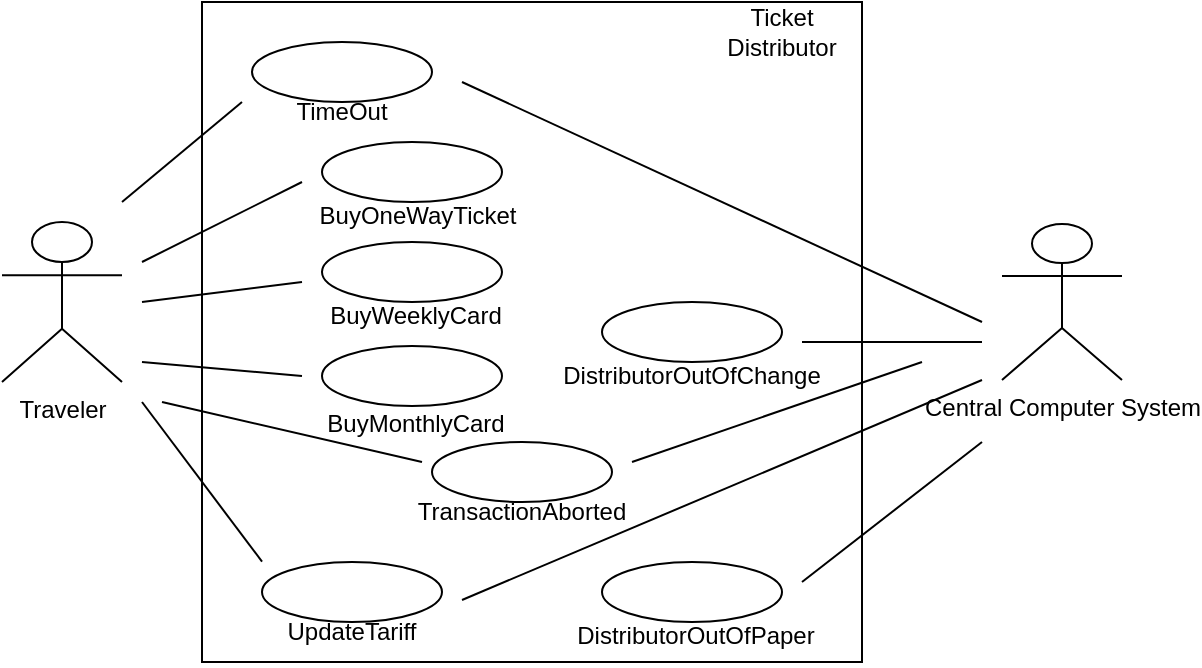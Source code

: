 <mxfile version="24.6.4" type="github">
  <diagram name="Page-1" id="e7e014a7-5840-1c2e-5031-d8a46d1fe8dd">
    <mxGraphModel dx="1430" dy="757" grid="1" gridSize="10" guides="1" tooltips="1" connect="1" arrows="1" fold="1" page="1" pageScale="1" pageWidth="1169" pageHeight="826" background="none" math="0" shadow="0">
      <root>
        <mxCell id="0" />
        <mxCell id="1" parent="0" />
        <mxCell id="se07cLiCDisu67ip80GB-54" value="" style="whiteSpace=wrap;html=1;aspect=fixed;" vertex="1" parent="1">
          <mxGeometry x="370" y="250" width="330" height="330" as="geometry" />
        </mxCell>
        <mxCell id="se07cLiCDisu67ip80GB-41" value="Traveler" style="shape=umlActor;verticalLabelPosition=bottom;verticalAlign=top;html=1;" vertex="1" parent="1">
          <mxGeometry x="270" y="360" width="60" height="80" as="geometry" />
        </mxCell>
        <mxCell id="se07cLiCDisu67ip80GB-45" value="" style="ellipse;whiteSpace=wrap;html=1;" vertex="1" parent="1">
          <mxGeometry x="430" y="320" width="90" height="30" as="geometry" />
        </mxCell>
        <mxCell id="se07cLiCDisu67ip80GB-46" value="BuyOneWayTicket" style="text;html=1;align=center;verticalAlign=middle;whiteSpace=wrap;rounded=0;" vertex="1" parent="1">
          <mxGeometry x="448" y="342" width="60" height="30" as="geometry" />
        </mxCell>
        <mxCell id="se07cLiCDisu67ip80GB-47" value="" style="ellipse;whiteSpace=wrap;html=1;" vertex="1" parent="1">
          <mxGeometry x="430" y="370" width="90" height="30" as="geometry" />
        </mxCell>
        <mxCell id="se07cLiCDisu67ip80GB-48" value="BuyWeeklyCard" style="text;html=1;align=center;verticalAlign=middle;whiteSpace=wrap;rounded=0;" vertex="1" parent="1">
          <mxGeometry x="447" y="392" width="60" height="30" as="geometry" />
        </mxCell>
        <mxCell id="se07cLiCDisu67ip80GB-49" value="" style="ellipse;whiteSpace=wrap;html=1;" vertex="1" parent="1">
          <mxGeometry x="430" y="422" width="90" height="30" as="geometry" />
        </mxCell>
        <mxCell id="se07cLiCDisu67ip80GB-50" value="BuyMonthlyCard" style="text;html=1;align=center;verticalAlign=middle;whiteSpace=wrap;rounded=0;" vertex="1" parent="1">
          <mxGeometry x="447" y="446" width="60" height="30" as="geometry" />
        </mxCell>
        <mxCell id="se07cLiCDisu67ip80GB-51" value="Central Computer System" style="shape=umlActor;verticalLabelPosition=bottom;verticalAlign=top;html=1;" vertex="1" parent="1">
          <mxGeometry x="770" y="361" width="60" height="78" as="geometry" />
        </mxCell>
        <mxCell id="se07cLiCDisu67ip80GB-52" value="" style="endArrow=none;html=1;rounded=0;" edge="1" parent="1">
          <mxGeometry width="50" height="50" relative="1" as="geometry">
            <mxPoint x="340" y="380" as="sourcePoint" />
            <mxPoint x="420" y="340" as="targetPoint" />
          </mxGeometry>
        </mxCell>
        <mxCell id="se07cLiCDisu67ip80GB-53" value="" style="endArrow=none;html=1;rounded=0;" edge="1" parent="1">
          <mxGeometry width="50" height="50" relative="1" as="geometry">
            <mxPoint x="340" y="400" as="sourcePoint" />
            <mxPoint x="420" y="390" as="targetPoint" />
          </mxGeometry>
        </mxCell>
        <mxCell id="se07cLiCDisu67ip80GB-55" value="Ticket Distributor" style="text;html=1;align=center;verticalAlign=middle;whiteSpace=wrap;rounded=0;" vertex="1" parent="1">
          <mxGeometry x="630" y="250" width="60" height="30" as="geometry" />
        </mxCell>
        <mxCell id="se07cLiCDisu67ip80GB-56" value="" style="endArrow=none;html=1;rounded=0;" edge="1" parent="1">
          <mxGeometry width="50" height="50" relative="1" as="geometry">
            <mxPoint x="340" y="430" as="sourcePoint" />
            <mxPoint x="420" y="437" as="targetPoint" />
          </mxGeometry>
        </mxCell>
        <mxCell id="se07cLiCDisu67ip80GB-58" value="" style="ellipse;whiteSpace=wrap;html=1;" vertex="1" parent="1">
          <mxGeometry x="400" y="530" width="90" height="30" as="geometry" />
        </mxCell>
        <mxCell id="se07cLiCDisu67ip80GB-59" value="UpdateTariff" style="text;html=1;align=center;verticalAlign=middle;whiteSpace=wrap;rounded=0;" vertex="1" parent="1">
          <mxGeometry x="415" y="550" width="60" height="30" as="geometry" />
        </mxCell>
        <mxCell id="se07cLiCDisu67ip80GB-60" value="" style="endArrow=none;html=1;rounded=0;entryX=0.091;entryY=0.848;entryDx=0;entryDy=0;entryPerimeter=0;" edge="1" parent="1" target="se07cLiCDisu67ip80GB-54">
          <mxGeometry width="50" height="50" relative="1" as="geometry">
            <mxPoint x="340" y="450" as="sourcePoint" />
            <mxPoint x="390" y="530" as="targetPoint" />
          </mxGeometry>
        </mxCell>
        <mxCell id="se07cLiCDisu67ip80GB-62" value="" style="endArrow=none;html=1;rounded=0;" edge="1" parent="1">
          <mxGeometry width="50" height="50" relative="1" as="geometry">
            <mxPoint x="500" y="549" as="sourcePoint" />
            <mxPoint x="760" y="439" as="targetPoint" />
          </mxGeometry>
        </mxCell>
        <mxCell id="se07cLiCDisu67ip80GB-63" value="" style="ellipse;whiteSpace=wrap;html=1;" vertex="1" parent="1">
          <mxGeometry x="395" y="270" width="90" height="30" as="geometry" />
        </mxCell>
        <mxCell id="se07cLiCDisu67ip80GB-64" value="" style="endArrow=none;html=1;rounded=0;" edge="1" parent="1">
          <mxGeometry width="50" height="50" relative="1" as="geometry">
            <mxPoint x="330" y="350" as="sourcePoint" />
            <mxPoint x="390" y="300" as="targetPoint" />
          </mxGeometry>
        </mxCell>
        <mxCell id="se07cLiCDisu67ip80GB-67" value="TimeOut" style="text;html=1;align=center;verticalAlign=middle;whiteSpace=wrap;rounded=0;" vertex="1" parent="1">
          <mxGeometry x="410" y="290" width="60" height="30" as="geometry" />
        </mxCell>
        <mxCell id="se07cLiCDisu67ip80GB-68" value="" style="endArrow=none;html=1;rounded=0;" edge="1" parent="1">
          <mxGeometry width="50" height="50" relative="1" as="geometry">
            <mxPoint x="500" y="290" as="sourcePoint" />
            <mxPoint x="760" y="410" as="targetPoint" />
          </mxGeometry>
        </mxCell>
        <mxCell id="se07cLiCDisu67ip80GB-69" value="" style="ellipse;whiteSpace=wrap;html=1;" vertex="1" parent="1">
          <mxGeometry x="570" y="530" width="90" height="30" as="geometry" />
        </mxCell>
        <mxCell id="se07cLiCDisu67ip80GB-71" value="" style="endArrow=none;html=1;rounded=0;" edge="1" parent="1">
          <mxGeometry width="50" height="50" relative="1" as="geometry">
            <mxPoint x="670" y="540" as="sourcePoint" />
            <mxPoint x="760" y="470" as="targetPoint" />
          </mxGeometry>
        </mxCell>
        <mxCell id="se07cLiCDisu67ip80GB-72" value="DistributorOutOfPaper" style="text;html=1;align=center;verticalAlign=middle;whiteSpace=wrap;rounded=0;" vertex="1" parent="1">
          <mxGeometry x="587" y="552" width="60" height="30" as="geometry" />
        </mxCell>
        <mxCell id="se07cLiCDisu67ip80GB-73" value="" style="ellipse;whiteSpace=wrap;html=1;" vertex="1" parent="1">
          <mxGeometry x="570" y="400" width="90" height="30" as="geometry" />
        </mxCell>
        <mxCell id="se07cLiCDisu67ip80GB-70" value="" style="endArrow=none;html=1;rounded=0;" edge="1" parent="1">
          <mxGeometry width="50" height="50" relative="1" as="geometry">
            <mxPoint x="670" y="420" as="sourcePoint" />
            <mxPoint x="760" y="420" as="targetPoint" />
          </mxGeometry>
        </mxCell>
        <mxCell id="se07cLiCDisu67ip80GB-74" value="DistributorOutOfChange" style="text;html=1;align=center;verticalAlign=middle;whiteSpace=wrap;rounded=0;" vertex="1" parent="1">
          <mxGeometry x="585" y="422" width="60" height="30" as="geometry" />
        </mxCell>
        <mxCell id="se07cLiCDisu67ip80GB-75" value="" style="ellipse;whiteSpace=wrap;html=1;" vertex="1" parent="1">
          <mxGeometry x="485" y="470" width="90" height="30" as="geometry" />
        </mxCell>
        <mxCell id="se07cLiCDisu67ip80GB-76" value="" style="endArrow=none;html=1;rounded=0;" edge="1" parent="1">
          <mxGeometry width="50" height="50" relative="1" as="geometry">
            <mxPoint x="350" y="450" as="sourcePoint" />
            <mxPoint x="480" y="480" as="targetPoint" />
          </mxGeometry>
        </mxCell>
        <mxCell id="se07cLiCDisu67ip80GB-77" value="" style="endArrow=none;html=1;rounded=0;" edge="1" parent="1">
          <mxGeometry width="50" height="50" relative="1" as="geometry">
            <mxPoint x="585" y="480" as="sourcePoint" />
            <mxPoint x="730" y="430" as="targetPoint" />
          </mxGeometry>
        </mxCell>
        <mxCell id="se07cLiCDisu67ip80GB-78" value="TransactionAborted" style="text;html=1;align=center;verticalAlign=middle;whiteSpace=wrap;rounded=0;" vertex="1" parent="1">
          <mxGeometry x="500" y="490" width="60" height="30" as="geometry" />
        </mxCell>
      </root>
    </mxGraphModel>
  </diagram>
</mxfile>
